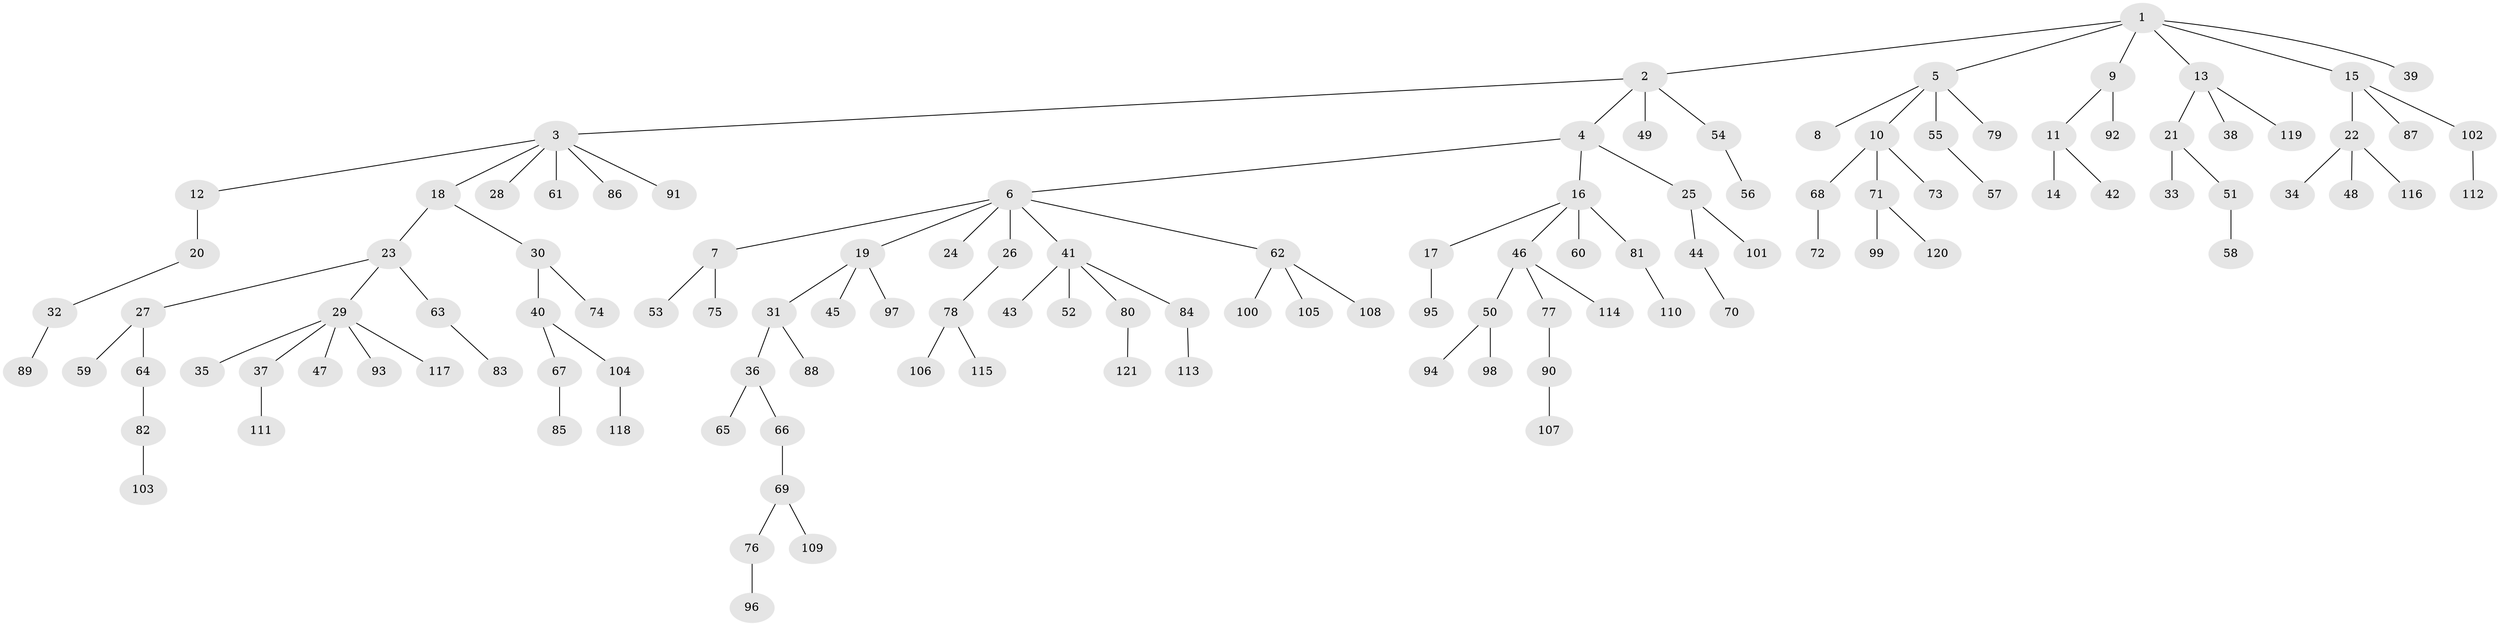 // Generated by graph-tools (version 1.1) at 2025/15/03/09/25 04:15:35]
// undirected, 121 vertices, 120 edges
graph export_dot {
graph [start="1"]
  node [color=gray90,style=filled];
  1;
  2;
  3;
  4;
  5;
  6;
  7;
  8;
  9;
  10;
  11;
  12;
  13;
  14;
  15;
  16;
  17;
  18;
  19;
  20;
  21;
  22;
  23;
  24;
  25;
  26;
  27;
  28;
  29;
  30;
  31;
  32;
  33;
  34;
  35;
  36;
  37;
  38;
  39;
  40;
  41;
  42;
  43;
  44;
  45;
  46;
  47;
  48;
  49;
  50;
  51;
  52;
  53;
  54;
  55;
  56;
  57;
  58;
  59;
  60;
  61;
  62;
  63;
  64;
  65;
  66;
  67;
  68;
  69;
  70;
  71;
  72;
  73;
  74;
  75;
  76;
  77;
  78;
  79;
  80;
  81;
  82;
  83;
  84;
  85;
  86;
  87;
  88;
  89;
  90;
  91;
  92;
  93;
  94;
  95;
  96;
  97;
  98;
  99;
  100;
  101;
  102;
  103;
  104;
  105;
  106;
  107;
  108;
  109;
  110;
  111;
  112;
  113;
  114;
  115;
  116;
  117;
  118;
  119;
  120;
  121;
  1 -- 2;
  1 -- 5;
  1 -- 9;
  1 -- 13;
  1 -- 15;
  1 -- 39;
  2 -- 3;
  2 -- 4;
  2 -- 49;
  2 -- 54;
  3 -- 12;
  3 -- 18;
  3 -- 28;
  3 -- 61;
  3 -- 86;
  3 -- 91;
  4 -- 6;
  4 -- 16;
  4 -- 25;
  5 -- 8;
  5 -- 10;
  5 -- 55;
  5 -- 79;
  6 -- 7;
  6 -- 19;
  6 -- 24;
  6 -- 26;
  6 -- 41;
  6 -- 62;
  7 -- 53;
  7 -- 75;
  9 -- 11;
  9 -- 92;
  10 -- 68;
  10 -- 71;
  10 -- 73;
  11 -- 14;
  11 -- 42;
  12 -- 20;
  13 -- 21;
  13 -- 38;
  13 -- 119;
  15 -- 22;
  15 -- 87;
  15 -- 102;
  16 -- 17;
  16 -- 46;
  16 -- 60;
  16 -- 81;
  17 -- 95;
  18 -- 23;
  18 -- 30;
  19 -- 31;
  19 -- 45;
  19 -- 97;
  20 -- 32;
  21 -- 33;
  21 -- 51;
  22 -- 34;
  22 -- 48;
  22 -- 116;
  23 -- 27;
  23 -- 29;
  23 -- 63;
  25 -- 44;
  25 -- 101;
  26 -- 78;
  27 -- 59;
  27 -- 64;
  29 -- 35;
  29 -- 37;
  29 -- 47;
  29 -- 93;
  29 -- 117;
  30 -- 40;
  30 -- 74;
  31 -- 36;
  31 -- 88;
  32 -- 89;
  36 -- 65;
  36 -- 66;
  37 -- 111;
  40 -- 67;
  40 -- 104;
  41 -- 43;
  41 -- 52;
  41 -- 80;
  41 -- 84;
  44 -- 70;
  46 -- 50;
  46 -- 77;
  46 -- 114;
  50 -- 94;
  50 -- 98;
  51 -- 58;
  54 -- 56;
  55 -- 57;
  62 -- 100;
  62 -- 105;
  62 -- 108;
  63 -- 83;
  64 -- 82;
  66 -- 69;
  67 -- 85;
  68 -- 72;
  69 -- 76;
  69 -- 109;
  71 -- 99;
  71 -- 120;
  76 -- 96;
  77 -- 90;
  78 -- 106;
  78 -- 115;
  80 -- 121;
  81 -- 110;
  82 -- 103;
  84 -- 113;
  90 -- 107;
  102 -- 112;
  104 -- 118;
}
